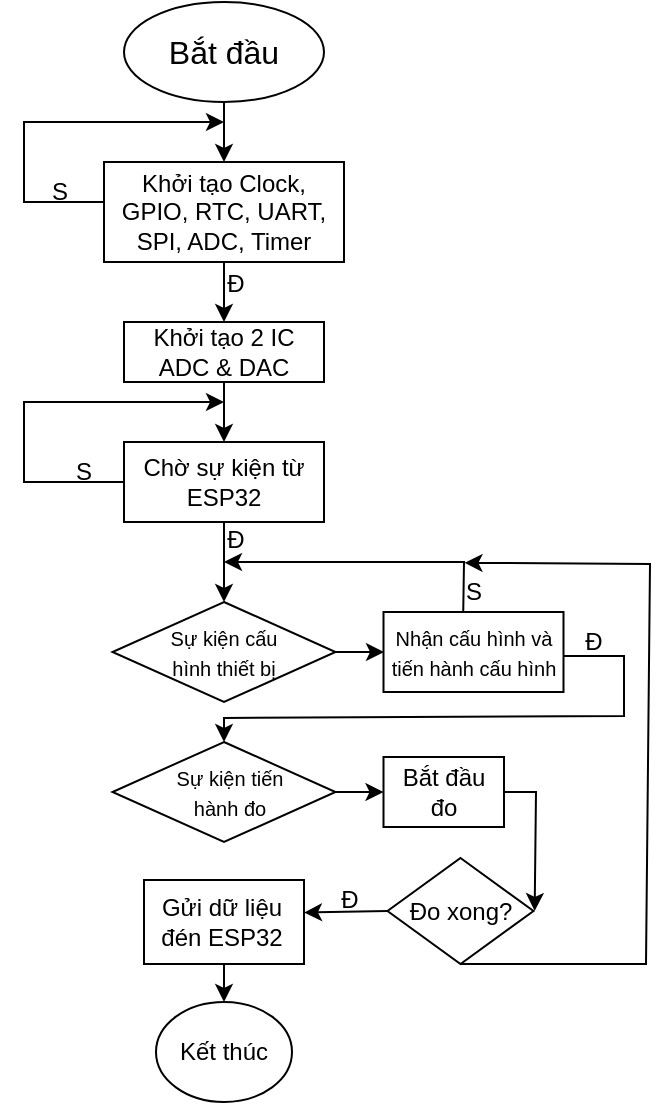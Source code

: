 <mxfile version="24.6.4" type="github">
  <diagram name="Trang-1" id="nOcp8MUhvR5Hp5ivLHBa">
    <mxGraphModel dx="1044" dy="568" grid="0" gridSize="10" guides="1" tooltips="1" connect="1" arrows="1" fold="1" page="1" pageScale="1" pageWidth="850" pageHeight="1100" math="0" shadow="0">
      <root>
        <mxCell id="0" />
        <mxCell id="1" parent="0" />
        <mxCell id="IVnAHXukcUSF2gY5zvCo-1" value="&lt;font size=&quot;3&quot;&gt;Bắt đầu&lt;/font&gt;" style="ellipse;whiteSpace=wrap;html=1;" parent="1" vertex="1">
          <mxGeometry x="350" y="90" width="100" height="50" as="geometry" />
        </mxCell>
        <mxCell id="IVnAHXukcUSF2gY5zvCo-3" value="Khởi tạo Clock, GPIO, RTC, UART, SPI, ADC, Timer" style="rounded=0;whiteSpace=wrap;html=1;" parent="1" vertex="1">
          <mxGeometry x="340" y="170" width="120" height="50" as="geometry" />
        </mxCell>
        <mxCell id="IVnAHXukcUSF2gY5zvCo-4" value="" style="endArrow=classic;html=1;rounded=0;exitX=0.5;exitY=1;exitDx=0;exitDy=0;" parent="1" source="IVnAHXukcUSF2gY5zvCo-1" target="IVnAHXukcUSF2gY5zvCo-3" edge="1">
          <mxGeometry width="50" height="50" relative="1" as="geometry">
            <mxPoint x="400" y="350" as="sourcePoint" />
            <mxPoint x="450" y="300" as="targetPoint" />
          </mxGeometry>
        </mxCell>
        <mxCell id="IVnAHXukcUSF2gY5zvCo-5" value="" style="endArrow=classic;html=1;rounded=0;exitX=0;exitY=0.5;exitDx=0;exitDy=0;" parent="1" edge="1">
          <mxGeometry width="50" height="50" relative="1" as="geometry">
            <mxPoint x="340" y="190" as="sourcePoint" />
            <mxPoint x="400" y="150" as="targetPoint" />
            <Array as="points">
              <mxPoint x="300" y="190" />
              <mxPoint x="300" y="170" />
              <mxPoint x="300" y="150" />
            </Array>
          </mxGeometry>
        </mxCell>
        <mxCell id="IVnAHXukcUSF2gY5zvCo-6" value="S" style="text;html=1;align=center;verticalAlign=middle;whiteSpace=wrap;rounded=0;" parent="1" vertex="1">
          <mxGeometry x="288" y="170" width="60" height="30" as="geometry" />
        </mxCell>
        <mxCell id="IVnAHXukcUSF2gY5zvCo-7" value="Khởi tạo 2 IC ADC &amp;amp; DAC" style="rounded=0;whiteSpace=wrap;html=1;" parent="1" vertex="1">
          <mxGeometry x="350" y="250" width="100" height="30" as="geometry" />
        </mxCell>
        <mxCell id="IVnAHXukcUSF2gY5zvCo-8" value="" style="endArrow=classic;html=1;rounded=0;exitX=0.5;exitY=1;exitDx=0;exitDy=0;entryX=0.5;entryY=0;entryDx=0;entryDy=0;" parent="1" source="IVnAHXukcUSF2gY5zvCo-3" target="IVnAHXukcUSF2gY5zvCo-7" edge="1">
          <mxGeometry width="50" height="50" relative="1" as="geometry">
            <mxPoint x="380" y="300" as="sourcePoint" />
            <mxPoint x="430" y="250" as="targetPoint" />
          </mxGeometry>
        </mxCell>
        <mxCell id="IVnAHXukcUSF2gY5zvCo-9" value="Chờ sự kiện từ ESP32" style="rounded=0;whiteSpace=wrap;html=1;" parent="1" vertex="1">
          <mxGeometry x="350" y="310" width="100" height="40" as="geometry" />
        </mxCell>
        <mxCell id="IVnAHXukcUSF2gY5zvCo-10" value="" style="endArrow=classic;html=1;rounded=0;exitX=0.5;exitY=1;exitDx=0;exitDy=0;entryX=0.5;entryY=0;entryDx=0;entryDy=0;" parent="1" source="IVnAHXukcUSF2gY5zvCo-7" target="IVnAHXukcUSF2gY5zvCo-9" edge="1">
          <mxGeometry width="50" height="50" relative="1" as="geometry">
            <mxPoint x="400" y="290" as="sourcePoint" />
            <mxPoint x="430" y="250" as="targetPoint" />
          </mxGeometry>
        </mxCell>
        <mxCell id="IVnAHXukcUSF2gY5zvCo-11" value="" style="endArrow=classic;html=1;rounded=0;" parent="1" edge="1">
          <mxGeometry width="50" height="50" relative="1" as="geometry">
            <mxPoint x="400" y="350" as="sourcePoint" />
            <mxPoint x="400" y="390" as="targetPoint" />
          </mxGeometry>
        </mxCell>
        <mxCell id="IVnAHXukcUSF2gY5zvCo-12" value="" style="endArrow=classic;html=1;rounded=0;exitX=0;exitY=0.5;exitDx=0;exitDy=0;" parent="1" source="IVnAHXukcUSF2gY5zvCo-9" edge="1">
          <mxGeometry width="50" height="50" relative="1" as="geometry">
            <mxPoint x="410" y="360" as="sourcePoint" />
            <mxPoint x="400" y="290" as="targetPoint" />
            <Array as="points">
              <mxPoint x="300" y="330" />
              <mxPoint x="300" y="290" />
            </Array>
          </mxGeometry>
        </mxCell>
        <mxCell id="IVnAHXukcUSF2gY5zvCo-14" value="S" style="text;html=1;align=center;verticalAlign=middle;whiteSpace=wrap;rounded=0;" parent="1" vertex="1">
          <mxGeometry x="300" y="310" width="60" height="30" as="geometry" />
        </mxCell>
        <mxCell id="IVnAHXukcUSF2gY5zvCo-16" value="Đ" style="text;html=1;align=center;verticalAlign=middle;whiteSpace=wrap;rounded=0;" parent="1" vertex="1">
          <mxGeometry x="388.25" y="354" width="35.5" height="10" as="geometry" />
        </mxCell>
        <mxCell id="IVnAHXukcUSF2gY5zvCo-17" value="Đ" style="text;html=1;align=center;verticalAlign=middle;whiteSpace=wrap;rounded=0;" parent="1" vertex="1">
          <mxGeometry x="376" y="216" width="60" height="30" as="geometry" />
        </mxCell>
        <mxCell id="IVnAHXukcUSF2gY5zvCo-18" value="" style="rhombus;whiteSpace=wrap;html=1;" parent="1" vertex="1">
          <mxGeometry x="344.25" y="390" width="111.5" height="50" as="geometry" />
        </mxCell>
        <mxCell id="IVnAHXukcUSF2gY5zvCo-20" value="&lt;font style=&quot;font-size: 10px;&quot;&gt;Sự kiện cấu hình thiết bị&lt;/font&gt;" style="text;html=1;align=center;verticalAlign=middle;whiteSpace=wrap;rounded=0;" parent="1" vertex="1">
          <mxGeometry x="370" y="400" width="60" height="30" as="geometry" />
        </mxCell>
        <mxCell id="IVnAHXukcUSF2gY5zvCo-23" value="" style="rhombus;whiteSpace=wrap;html=1;" parent="1" vertex="1">
          <mxGeometry x="344.25" y="460" width="111.5" height="50" as="geometry" />
        </mxCell>
        <mxCell id="IVnAHXukcUSF2gY5zvCo-24" value="&lt;font style=&quot;font-size: 10px;&quot;&gt;Sự kiện tiến hành đo&lt;/font&gt;" style="text;html=1;align=center;verticalAlign=middle;whiteSpace=wrap;rounded=0;" parent="1" vertex="1">
          <mxGeometry x="373" y="470" width="60" height="30" as="geometry" />
        </mxCell>
        <mxCell id="IVnAHXukcUSF2gY5zvCo-25" value="" style="endArrow=classic;html=1;rounded=0;exitX=1;exitY=0.5;exitDx=0;exitDy=0;" parent="1" source="IVnAHXukcUSF2gY5zvCo-18" edge="1">
          <mxGeometry width="50" height="50" relative="1" as="geometry">
            <mxPoint x="390" y="460" as="sourcePoint" />
            <mxPoint x="480" y="415" as="targetPoint" />
          </mxGeometry>
        </mxCell>
        <mxCell id="IVnAHXukcUSF2gY5zvCo-26" value="&lt;font style=&quot;font-size: 10px;&quot;&gt;Nhận cấu hình và tiến hành cấu hình&lt;/font&gt;" style="rounded=0;whiteSpace=wrap;html=1;" parent="1" vertex="1">
          <mxGeometry x="479.75" y="395" width="90" height="40" as="geometry" />
        </mxCell>
        <mxCell id="IVnAHXukcUSF2gY5zvCo-27" value="" style="endArrow=classic;html=1;rounded=0;exitX=0.443;exitY=-0.007;exitDx=0;exitDy=0;exitPerimeter=0;" parent="1" source="IVnAHXukcUSF2gY5zvCo-26" edge="1">
          <mxGeometry width="50" height="50" relative="1" as="geometry">
            <mxPoint x="390" y="490" as="sourcePoint" />
            <mxPoint x="400" y="370" as="targetPoint" />
            <Array as="points">
              <mxPoint x="520" y="370" />
            </Array>
          </mxGeometry>
        </mxCell>
        <mxCell id="IVnAHXukcUSF2gY5zvCo-28" value="S" style="text;html=1;align=center;verticalAlign=middle;whiteSpace=wrap;rounded=0;" parent="1" vertex="1">
          <mxGeometry x="494.75" y="370" width="60" height="30" as="geometry" />
        </mxCell>
        <mxCell id="IVnAHXukcUSF2gY5zvCo-30" value="" style="endArrow=classic;html=1;rounded=0;entryX=0.5;entryY=0;entryDx=0;entryDy=0;" parent="1" target="IVnAHXukcUSF2gY5zvCo-23" edge="1">
          <mxGeometry width="50" height="50" relative="1" as="geometry">
            <mxPoint x="570" y="417" as="sourcePoint" />
            <mxPoint x="400" y="447" as="targetPoint" />
            <Array as="points">
              <mxPoint x="600" y="417" />
              <mxPoint x="600" y="447" />
              <mxPoint x="400" y="448" />
            </Array>
          </mxGeometry>
        </mxCell>
        <mxCell id="IVnAHXukcUSF2gY5zvCo-31" value="Đ" style="text;html=1;align=center;verticalAlign=middle;whiteSpace=wrap;rounded=0;" parent="1" vertex="1">
          <mxGeometry x="554.75" y="395" width="60" height="30" as="geometry" />
        </mxCell>
        <mxCell id="IVnAHXukcUSF2gY5zvCo-32" value="" style="rounded=0;whiteSpace=wrap;html=1;" parent="1" vertex="1">
          <mxGeometry x="479.75" y="467.5" width="60.25" height="35" as="geometry" />
        </mxCell>
        <mxCell id="IVnAHXukcUSF2gY5zvCo-33" value="" style="endArrow=classic;html=1;rounded=0;exitX=1;exitY=0.5;exitDx=0;exitDy=0;entryX=0;entryY=0.5;entryDx=0;entryDy=0;" parent="1" source="IVnAHXukcUSF2gY5zvCo-23" target="IVnAHXukcUSF2gY5zvCo-32" edge="1">
          <mxGeometry width="50" height="50" relative="1" as="geometry">
            <mxPoint x="420" y="490" as="sourcePoint" />
            <mxPoint x="480" y="480" as="targetPoint" />
          </mxGeometry>
        </mxCell>
        <mxCell id="IVnAHXukcUSF2gY5zvCo-34" value="Bắt đầu đo" style="text;html=1;align=center;verticalAlign=middle;whiteSpace=wrap;rounded=0;" parent="1" vertex="1">
          <mxGeometry x="479.75" y="470" width="60" height="30" as="geometry" />
        </mxCell>
        <mxCell id="IVnAHXukcUSF2gY5zvCo-35" value="" style="rounded=0;whiteSpace=wrap;html=1;" parent="1" vertex="1">
          <mxGeometry x="360" y="529" width="80" height="42" as="geometry" />
        </mxCell>
        <mxCell id="IVnAHXukcUSF2gY5zvCo-39" value="Gửi dữ liệu đén ESP32" style="text;html=1;align=center;verticalAlign=middle;whiteSpace=wrap;rounded=0;" parent="1" vertex="1">
          <mxGeometry x="359" y="535" width="80" height="30" as="geometry" />
        </mxCell>
        <mxCell id="IVnAHXukcUSF2gY5zvCo-40" value="Kết thúc" style="ellipse;whiteSpace=wrap;html=1;" parent="1" vertex="1">
          <mxGeometry x="366" y="590" width="68" height="50" as="geometry" />
        </mxCell>
        <mxCell id="IVnAHXukcUSF2gY5zvCo-41" value="" style="endArrow=classic;html=1;rounded=0;entryX=0.5;entryY=0;entryDx=0;entryDy=0;exitX=0.5;exitY=1;exitDx=0;exitDy=0;" parent="1" source="IVnAHXukcUSF2gY5zvCo-35" target="IVnAHXukcUSF2gY5zvCo-40" edge="1">
          <mxGeometry width="50" height="50" relative="1" as="geometry">
            <mxPoint x="260" y="530" as="sourcePoint" />
            <mxPoint x="310" y="480" as="targetPoint" />
          </mxGeometry>
        </mxCell>
        <mxCell id="68NcV2RHCnc_YqedEVvt-1" value="Đo xong?" style="rhombus;whiteSpace=wrap;html=1;" vertex="1" parent="1">
          <mxGeometry x="481.75" y="518" width="73" height="53" as="geometry" />
        </mxCell>
        <mxCell id="68NcV2RHCnc_YqedEVvt-2" value="" style="endArrow=classic;html=1;rounded=0;entryX=1.008;entryY=0.5;entryDx=0;entryDy=0;exitX=1;exitY=0.5;exitDx=0;exitDy=0;entryPerimeter=0;" edge="1" parent="1" source="IVnAHXukcUSF2gY5zvCo-34" target="68NcV2RHCnc_YqedEVvt-1">
          <mxGeometry width="50" height="50" relative="1" as="geometry">
            <mxPoint x="399" y="447" as="sourcePoint" />
            <mxPoint x="449" y="397" as="targetPoint" />
            <Array as="points">
              <mxPoint x="556" y="485" />
            </Array>
          </mxGeometry>
        </mxCell>
        <mxCell id="68NcV2RHCnc_YqedEVvt-3" value="" style="endArrow=classic;html=1;rounded=0;entryX=1;entryY=0.388;entryDx=0;entryDy=0;exitX=0;exitY=0.5;exitDx=0;exitDy=0;entryPerimeter=0;" edge="1" parent="1" source="68NcV2RHCnc_YqedEVvt-1" target="IVnAHXukcUSF2gY5zvCo-35">
          <mxGeometry width="50" height="50" relative="1" as="geometry">
            <mxPoint x="360" y="429" as="sourcePoint" />
            <mxPoint x="410" y="379" as="targetPoint" />
          </mxGeometry>
        </mxCell>
        <mxCell id="68NcV2RHCnc_YqedEVvt-5" value="Đ" style="text;html=1;align=center;verticalAlign=middle;whiteSpace=wrap;rounded=0;" vertex="1" parent="1">
          <mxGeometry x="433" y="524" width="60" height="30" as="geometry" />
        </mxCell>
        <mxCell id="68NcV2RHCnc_YqedEVvt-6" value="" style="endArrow=classic;html=1;rounded=0;entryX=0.425;entryY=0.014;entryDx=0;entryDy=0;entryPerimeter=0;exitX=0.5;exitY=1;exitDx=0;exitDy=0;" edge="1" parent="1" source="68NcV2RHCnc_YqedEVvt-1" target="IVnAHXukcUSF2gY5zvCo-28">
          <mxGeometry width="50" height="50" relative="1" as="geometry">
            <mxPoint x="412" y="446" as="sourcePoint" />
            <mxPoint x="462" y="396" as="targetPoint" />
            <Array as="points">
              <mxPoint x="611" y="571" />
              <mxPoint x="613" y="371" />
            </Array>
          </mxGeometry>
        </mxCell>
      </root>
    </mxGraphModel>
  </diagram>
</mxfile>
